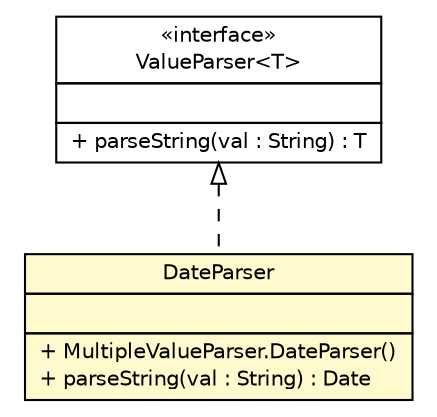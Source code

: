 #!/usr/local/bin/dot
#
# Class diagram 
# Generated by UMLGraph version R5_6 (http://www.umlgraph.org/)
#

digraph G {
	edge [fontname="Helvetica",fontsize=10,labelfontname="Helvetica",labelfontsize=10];
	node [fontname="Helvetica",fontsize=10,shape=plaintext];
	nodesep=0.25;
	ranksep=0.5;
	// com.vectorprint.configuration.parameters.MultipleValueParser.DateParser
	c3663 [label=<<table title="com.vectorprint.configuration.parameters.MultipleValueParser.DateParser" border="0" cellborder="1" cellspacing="0" cellpadding="2" port="p" bgcolor="lemonChiffon" href="./MultipleValueParser.DateParser.html">
		<tr><td><table border="0" cellspacing="0" cellpadding="1">
<tr><td align="center" balign="center"> DateParser </td></tr>
		</table></td></tr>
		<tr><td><table border="0" cellspacing="0" cellpadding="1">
<tr><td align="left" balign="left">  </td></tr>
		</table></td></tr>
		<tr><td><table border="0" cellspacing="0" cellpadding="1">
<tr><td align="left" balign="left"> + MultipleValueParser.DateParser() </td></tr>
<tr><td align="left" balign="left"> + parseString(val : String) : Date </td></tr>
		</table></td></tr>
		</table>>, URL="./MultipleValueParser.DateParser.html", fontname="Helvetica", fontcolor="black", fontsize=10.0];
	// com.vectorprint.configuration.parameters.ValueParser<T>
	c3666 [label=<<table title="com.vectorprint.configuration.parameters.ValueParser" border="0" cellborder="1" cellspacing="0" cellpadding="2" port="p" href="./ValueParser.html">
		<tr><td><table border="0" cellspacing="0" cellpadding="1">
<tr><td align="center" balign="center"> &#171;interface&#187; </td></tr>
<tr><td align="center" balign="center"> ValueParser&lt;T&gt; </td></tr>
		</table></td></tr>
		<tr><td><table border="0" cellspacing="0" cellpadding="1">
<tr><td align="left" balign="left">  </td></tr>
		</table></td></tr>
		<tr><td><table border="0" cellspacing="0" cellpadding="1">
<tr><td align="left" balign="left"> + parseString(val : String) : T </td></tr>
		</table></td></tr>
		</table>>, URL="./ValueParser.html", fontname="Helvetica", fontcolor="black", fontsize=10.0];
	//com.vectorprint.configuration.parameters.MultipleValueParser.DateParser implements com.vectorprint.configuration.parameters.ValueParser<T>
	c3666:p -> c3663:p [dir=back,arrowtail=empty,style=dashed];
}


